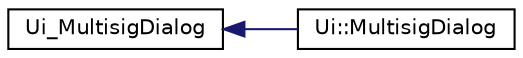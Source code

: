 digraph "Graphical Class Hierarchy"
{
 // LATEX_PDF_SIZE
  edge [fontname="Helvetica",fontsize="10",labelfontname="Helvetica",labelfontsize="10"];
  node [fontname="Helvetica",fontsize="10",shape=record];
  rankdir="LR";
  Node0 [label="Ui_MultisigDialog",height=0.2,width=0.4,color="black", fillcolor="white", style="filled",URL="$class_ui___multisig_dialog.html",tooltip=" "];
  Node0 -> Node1 [dir="back",color="midnightblue",fontsize="10",style="solid",fontname="Helvetica"];
  Node1 [label="Ui::MultisigDialog",height=0.2,width=0.4,color="black", fillcolor="white", style="filled",URL="$class_ui_1_1_multisig_dialog.html",tooltip=" "];
}
